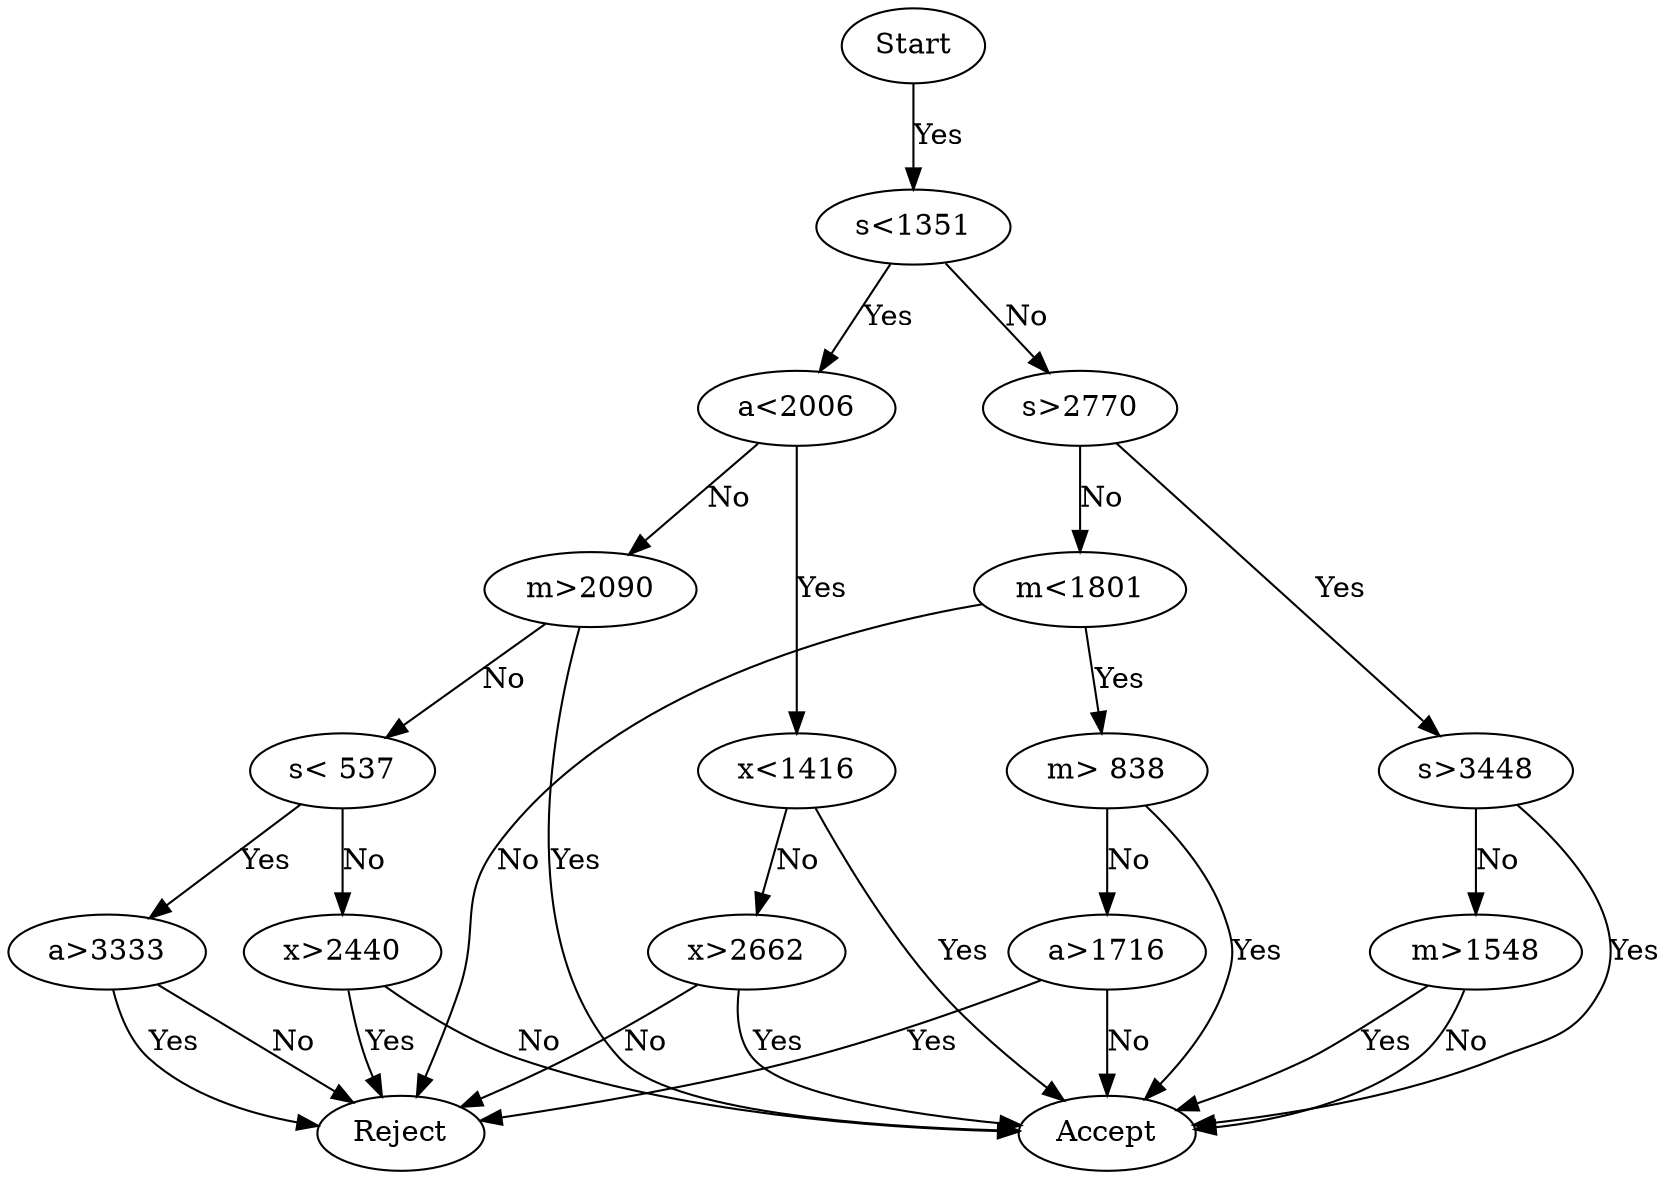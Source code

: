 digraph G {
  1 [ label="a<2006" ];
  2 [ label="x<1416" ];
  3 [ label="m>2090" ];
  4 [ label="Accept" ];
  5 [ label="s< 537" ];
  6 [ label="a>1716" ];
  7 [ label="Reject" ];
  8 [ label="m>1548" ];
  9 [ label="a>3333" ];
  10 [ label="x>2440" ];
  11 [ label="s>3448" ];
  12 [ label="x>2662" ];
  13 [ label="Start" ];
  14 [ label="s<1351" ];
  15 [ label="s>2770" ];
  16 [ label="m<1801" ];
  17 [ label="m> 838" ];
  1 -> 2 [ label="Yes" ];
  1 -> 3 [ label="No" ];
  3 -> 4 [ label="Yes" ];
  3 -> 5 [ label="No" ];
  6 -> 7 [ label="Yes" ];
  6 -> 4 [ label="No" ];
  8 -> 4 [ label="Yes" ];
  8 -> 4 [ label="No" ];
  5 -> 9 [ label="Yes" ];
  5 -> 10 [ label="No" ];
  10 -> 7 [ label="Yes" ];
  10 -> 4 [ label="No" ];
  11 -> 4 [ label="Yes" ];
  11 -> 8 [ label="No" ];
  2 -> 4 [ label="Yes" ];
  2 -> 12 [ label="No" ];
  12 -> 4 [ label="Yes" ];
  12 -> 7 [ label="No" ];
  13 -> 14 [ label="Yes" ];
  14 -> 1 [ label="Yes" ];
  14 -> 15 [ label="No" ];
  15 -> 11 [ label="Yes" ];
  15 -> 16 [ label="No" ];
  16 -> 17 [ label="Yes" ];
  16 -> 7 [ label="No" ];
  9 -> 7 [ label="Yes" ];
  9 -> 7 [ label="No" ];
  17 -> 4 [ label="Yes" ];
  17 -> 6 [ label="No" ];
}
